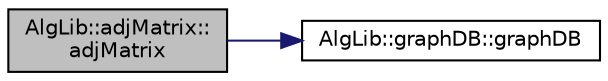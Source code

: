 digraph "AlgLib::adjMatrix::adjMatrix"
{
  edge [fontname="Helvetica",fontsize="10",labelfontname="Helvetica",labelfontsize="10"];
  node [fontname="Helvetica",fontsize="10",shape=record];
  rankdir="LR";
  Node1 [label="AlgLib::adjMatrix::\ladjMatrix",height=0.2,width=0.4,color="black", fillcolor="grey75", style="filled", fontcolor="black"];
  Node1 -> Node2 [color="midnightblue",fontsize="10",style="solid",fontname="Helvetica"];
  Node2 [label="AlgLib::graphDB::graphDB",height=0.2,width=0.4,color="black", fillcolor="white", style="filled",URL="$class_alg_lib_1_1graph_d_b.html#af5ab632982eda709108278a5153f6c70"];
}
